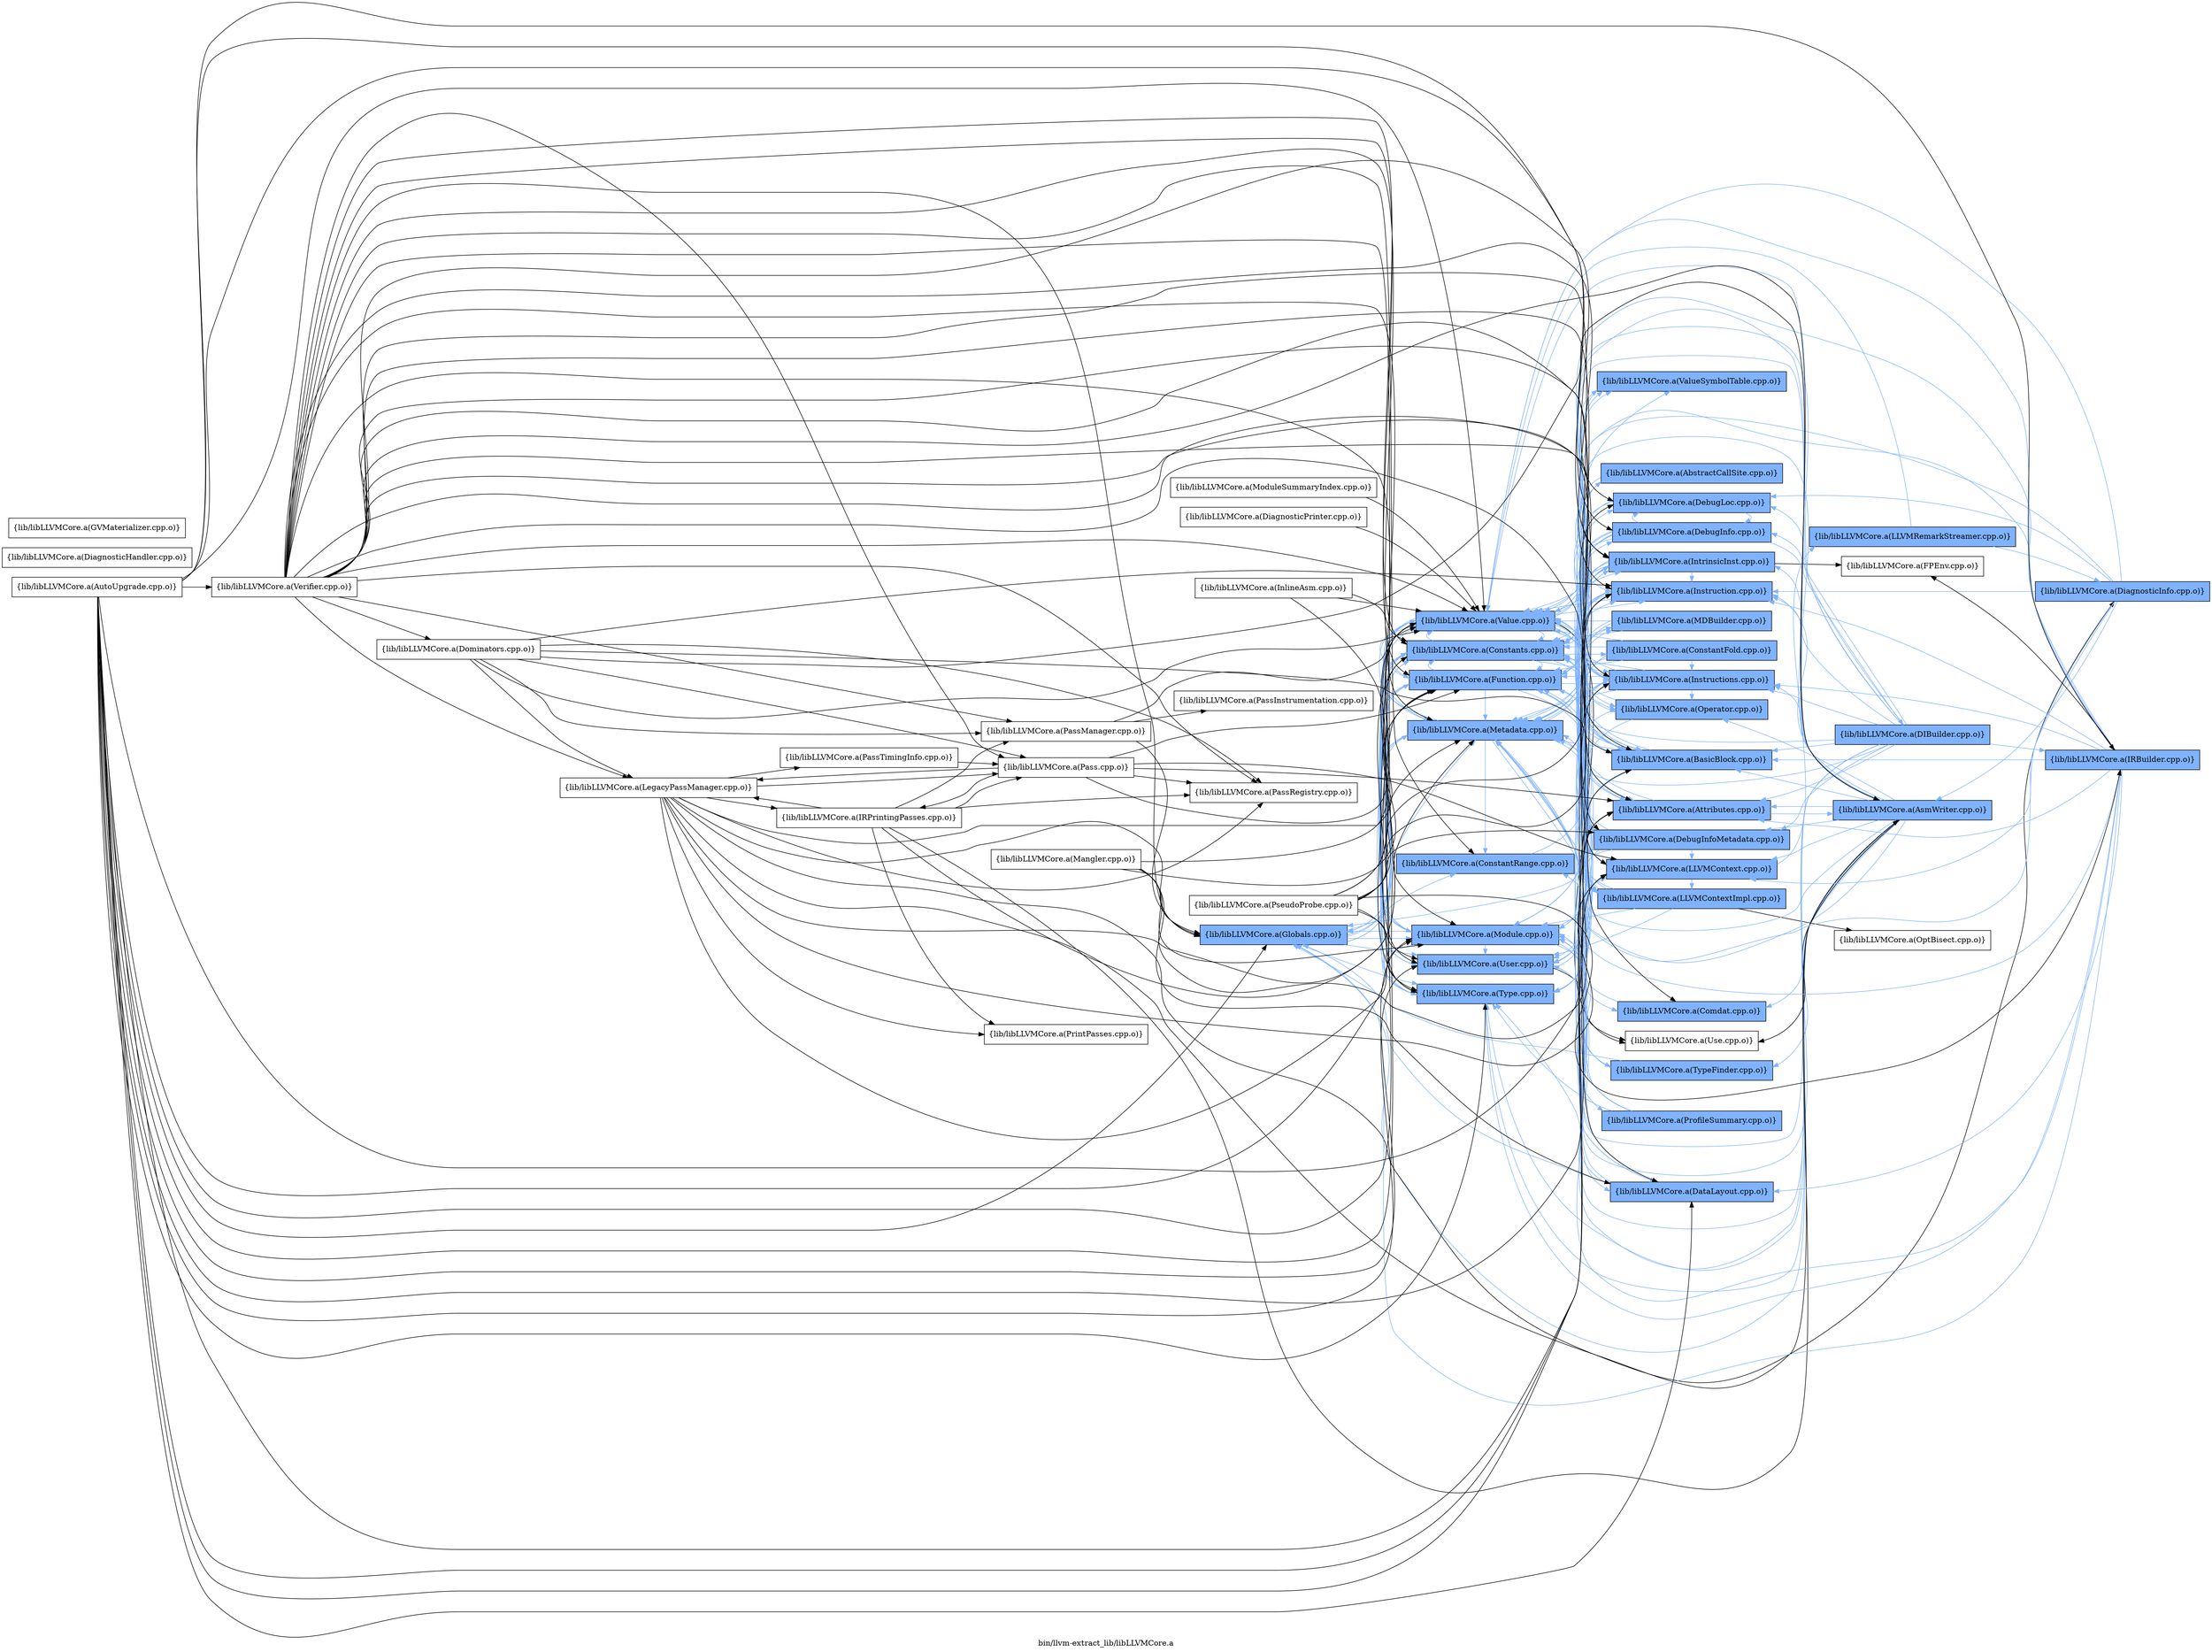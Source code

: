 digraph "bin/llvm-extract_lib/libLLVMCore.a" {
	label="bin/llvm-extract_lib/libLLVMCore.a";
	rankdir=LR;
	{ rank=same; Node0x55ceb5ce85e8;  }
	{ rank=same; Node0x55ceb5ce5258; Node0x55ceb5ce5938; Node0x55ceb5ce3728; Node0x55ceb5ce3778; Node0x55ceb5ce1c98; Node0x55ceb5ce6fb8; Node0x55ceb5ce82c8; Node0x55ceb5ce5208;  }
	{ rank=same; Node0x55ceb5cea988; Node0x55ceb5ce6158; Node0x55ceb5cea618; Node0x55ceb5ce2288; Node0x55ceb5ce6388; Node0x55ceb5ce4448; Node0x55ceb5ce39f8; Node0x55ceb5ce8368; Node0x55ceb5ceb608; Node0x55ceb5ce1ec8; Node0x55ceb5ce2b98; Node0x55ceb5ce2e18; Node0x55ceb5ce1748; Node0x55ceb5ce20a8; Node0x55ceb5ce46c8; Node0x55ceb5ce4bc8; Node0x55ceb5ce6978; Node0x55ceb5ce8bd8; Node0x55ceb5ce7af8; Node0x55ceb5ce2828;  }
	{ rank=same; Node0x55ceb5ce1f18; Node0x55ceb5ce9718; Node0x55ceb5ce4c68; Node0x55ceb5ceb248; Node0x55ceb5ce2fa8;  }
	{ rank=same; Node0x55ceb5ce85e8;  }
	{ rank=same; Node0x55ceb5ce5258; Node0x55ceb5ce5938; Node0x55ceb5ce3728; Node0x55ceb5ce3778; Node0x55ceb5ce1c98; Node0x55ceb5ce6fb8; Node0x55ceb5ce82c8; Node0x55ceb5ce5208;  }
	{ rank=same; Node0x55ceb5cea988; Node0x55ceb5ce6158; Node0x55ceb5cea618; Node0x55ceb5ce2288; Node0x55ceb5ce6388; Node0x55ceb5ce4448; Node0x55ceb5ce39f8; Node0x55ceb5ce8368; Node0x55ceb5ceb608; Node0x55ceb5ce1ec8; Node0x55ceb5ce2b98; Node0x55ceb5ce2e18; Node0x55ceb5ce1748; Node0x55ceb5ce20a8; Node0x55ceb5ce46c8; Node0x55ceb5ce4bc8; Node0x55ceb5ce6978; Node0x55ceb5ce8bd8; Node0x55ceb5ce7af8; Node0x55ceb5ce2828;  }
	{ rank=same; Node0x55ceb5ce1f18; Node0x55ceb5ce9718; Node0x55ceb5ce4c68; Node0x55ceb5ceb248; Node0x55ceb5ce2fa8;  }

	Node0x55ceb5ce85e8 [shape=record,shape=box,group=1,style=filled,fillcolor="0.600000 0.5 1",label="{lib/libLLVMCore.a(Globals.cpp.o)}"];
	Node0x55ceb5ce85e8 -> Node0x55ceb5ce5258[color="0.600000 0.5 1"];
	Node0x55ceb5ce85e8 -> Node0x55ceb5ce5938[color="0.600000 0.5 1"];
	Node0x55ceb5ce85e8 -> Node0x55ceb5ce3728[color="0.600000 0.5 1"];
	Node0x55ceb5ce85e8 -> Node0x55ceb5ce3778[color="0.600000 0.5 1"];
	Node0x55ceb5ce85e8 -> Node0x55ceb5ce1c98[color="0.600000 0.5 1"];
	Node0x55ceb5ce85e8 -> Node0x55ceb5ce6fb8[color="0.600000 0.5 1"];
	Node0x55ceb5ce85e8 -> Node0x55ceb5ce82c8[color="0.600000 0.5 1"];
	Node0x55ceb5ce85e8 -> Node0x55ceb5ce5208[color="0.600000 0.5 1"];
	Node0x55ceb5ce98f8 [shape=record,shape=box,group=0,label="{lib/libLLVMCore.a(IRPrintingPasses.cpp.o)}"];
	Node0x55ceb5ce98f8 -> Node0x55ceb5ce1f18;
	Node0x55ceb5ce98f8 -> Node0x55ceb5ce3368;
	Node0x55ceb5ce98f8 -> Node0x55ceb5cea5c8;
	Node0x55ceb5ce98f8 -> Node0x55ceb5ce9358;
	Node0x55ceb5ce98f8 -> Node0x55ceb5ceb6a8;
	Node0x55ceb5ce98f8 -> Node0x55ceb5ce7698;
	Node0x55ceb5ce98f8 -> Node0x55ceb5ce5208;
	Node0x55ceb5ce1ec8 [shape=record,shape=box,group=1,style=filled,fillcolor="0.600000 0.5 1",label="{lib/libLLVMCore.a(LLVMContext.cpp.o)}"];
	Node0x55ceb5ce1ec8 -> Node0x55ceb5ce46c8[color="0.600000 0.5 1"];
	Node0x55ceb5ce1ec8 -> Node0x55ceb5ce4c68[color="0.600000 0.5 1"];
	Node0x55ceb5ce3368 [shape=record,shape=box,group=0,label="{lib/libLLVMCore.a(LegacyPassManager.cpp.o)}"];
	Node0x55ceb5ce3368 -> Node0x55ceb5ce1f18;
	Node0x55ceb5ce3368 -> Node0x55ceb5ce3728;
	Node0x55ceb5ce3368 -> Node0x55ceb5ce85e8;
	Node0x55ceb5ce3368 -> Node0x55ceb5ce98f8;
	Node0x55ceb5ce3368 -> Node0x55ceb5ce1ec8;
	Node0x55ceb5ce3368 -> Node0x55ceb5ce22d8;
	Node0x55ceb5ce3368 -> Node0x55ceb5ce1c98;
	Node0x55ceb5ce3368 -> Node0x55ceb5cea5c8;
	Node0x55ceb5ce3368 -> Node0x55ceb5ceb6a8;
	Node0x55ceb5ce3368 -> Node0x55ceb5ceaa28;
	Node0x55ceb5ce3368 -> Node0x55ceb5ce7698;
	Node0x55ceb5ce3368 -> Node0x55ceb5ce5208;
	Node0x55ceb5ce1c98 [shape=record,shape=box,group=1,style=filled,fillcolor="0.600000 0.5 1",label="{lib/libLLVMCore.a(Module.cpp.o)}"];
	Node0x55ceb5ce1c98 -> Node0x55ceb5ce4bc8[color="0.600000 0.5 1"];
	Node0x55ceb5ce1c98 -> Node0x55ceb5ce5938[color="0.600000 0.5 1"];
	Node0x55ceb5ce1c98 -> Node0x55ceb5ce3728[color="0.600000 0.5 1"];
	Node0x55ceb5ce1c98 -> Node0x55ceb5ce39f8[color="0.600000 0.5 1"];
	Node0x55ceb5ce1c98 -> Node0x55ceb5ce85e8[color="0.600000 0.5 1"];
	Node0x55ceb5ce1c98 -> Node0x55ceb5ce1ec8[color="0.600000 0.5 1"];
	Node0x55ceb5ce1c98 -> Node0x55ceb5ce3778[color="0.600000 0.5 1"];
	Node0x55ceb5ce1c98 -> Node0x55ceb5ce6978[color="0.600000 0.5 1"];
	Node0x55ceb5ce1c98 -> Node0x55ceb5ce6fb8[color="0.600000 0.5 1"];
	Node0x55ceb5ce1c98 -> Node0x55ceb5ce8bd8[color="0.600000 0.5 1"];
	Node0x55ceb5ce1c98 -> Node0x55ceb5ce82c8[color="0.600000 0.5 1"];
	Node0x55ceb5ce1c98 -> Node0x55ceb5ce5208[color="0.600000 0.5 1"];
	Node0x55ceb5ce1c98 -> Node0x55ceb5ce2e18[color="0.600000 0.5 1"];
	Node0x55ceb5ce5208 [shape=record,shape=box,group=1,style=filled,fillcolor="0.600000 0.5 1",label="{lib/libLLVMCore.a(Value.cpp.o)}"];
	Node0x55ceb5ce5208 -> Node0x55ceb5ce6388[color="0.600000 0.5 1"];
	Node0x55ceb5ce5208 -> Node0x55ceb5ce4448[color="0.600000 0.5 1"];
	Node0x55ceb5ce5208 -> Node0x55ceb5ce5938[color="0.600000 0.5 1"];
	Node0x55ceb5ce5208 -> Node0x55ceb5ce2828[color="0.600000 0.5 1"];
	Node0x55ceb5ce5208 -> Node0x55ceb5ce3728[color="0.600000 0.5 1"];
	Node0x55ceb5ce5208 -> Node0x55ceb5ce39f8[color="0.600000 0.5 1"];
	Node0x55ceb5ce5208 -> Node0x55ceb5ce85e8[color="0.600000 0.5 1"];
	Node0x55ceb5ce5208 -> Node0x55ceb5cea618[color="0.600000 0.5 1"];
	Node0x55ceb5ce5208 -> Node0x55ceb5cea988[color="0.600000 0.5 1"];
	Node0x55ceb5ce5208 -> Node0x55ceb5ceb608[color="0.600000 0.5 1"];
	Node0x55ceb5ce5208 -> Node0x55ceb5ce1ec8[color="0.600000 0.5 1"];
	Node0x55ceb5ce5208 -> Node0x55ceb5ce46c8[color="0.600000 0.5 1"];
	Node0x55ceb5ce5208 -> Node0x55ceb5ce3778[color="0.600000 0.5 1"];
	Node0x55ceb5ce5208 -> Node0x55ceb5ce2288[color="0.600000 0.5 1"];
	Node0x55ceb5ce5208 -> Node0x55ceb5ce6fb8[color="0.600000 0.5 1"];
	Node0x55ceb5ce5208 -> Node0x55ceb5ce7af8;
	Node0x55ceb5ce5208 -> Node0x55ceb5ce82c8[color="0.600000 0.5 1"];
	Node0x55ceb5ce5208 -> Node0x55ceb5ce2e18[color="0.600000 0.5 1"];
	Node0x55ceb5cea5c8 [shape=record,shape=box,group=0,label="{lib/libLLVMCore.a(Pass.cpp.o)}"];
	Node0x55ceb5cea5c8 -> Node0x55ceb5ce6388;
	Node0x55ceb5cea5c8 -> Node0x55ceb5ce3728;
	Node0x55ceb5cea5c8 -> Node0x55ceb5ce98f8;
	Node0x55ceb5cea5c8 -> Node0x55ceb5ce1ec8;
	Node0x55ceb5cea5c8 -> Node0x55ceb5ce3368;
	Node0x55ceb5cea5c8 -> Node0x55ceb5ceb6a8;
	Node0x55ceb5cea5c8 -> Node0x55ceb5ce5208;
	Node0x55ceb5ce9358 [shape=record,shape=box,group=0,label="{lib/libLLVMCore.a(PassManager.cpp.o)}"];
	Node0x55ceb5ce9358 -> Node0x55ceb5ce85e8;
	Node0x55ceb5ce9358 -> Node0x55ceb5ceae88;
	Node0x55ceb5ce9358 -> Node0x55ceb5ce5208;
	Node0x55ceb5ceb6a8 [shape=record,shape=box,group=0,label="{lib/libLLVMCore.a(PassRegistry.cpp.o)}"];
	Node0x55ceb5ce6388 [shape=record,shape=box,group=1,style=filled,fillcolor="0.600000 0.5 1",label="{lib/libLLVMCore.a(Attributes.cpp.o)}"];
	Node0x55ceb5ce6388 -> Node0x55ceb5ce1f18[color="0.600000 0.5 1"];
	Node0x55ceb5ce6388 -> Node0x55ceb5ce3728[color="0.600000 0.5 1"];
	Node0x55ceb5ce4bc8 [shape=record,shape=box,group=1,style=filled,fillcolor="0.600000 0.5 1",label="{lib/libLLVMCore.a(Comdat.cpp.o)}"];
	Node0x55ceb5ce4bc8 -> Node0x55ceb5ce1c98[color="0.600000 0.5 1"];
	Node0x55ceb5ce5258 [shape=record,shape=box,group=1,style=filled,fillcolor="0.600000 0.5 1",label="{lib/libLLVMCore.a(ConstantRange.cpp.o)}"];
	Node0x55ceb5ce5258 -> Node0x55ceb5cea988[color="0.600000 0.5 1"];
	Node0x55ceb5ce5938 [shape=record,shape=box,group=1,style=filled,fillcolor="0.600000 0.5 1",label="{lib/libLLVMCore.a(Constants.cpp.o)}"];
	Node0x55ceb5ce5938 -> Node0x55ceb5ce6158[color="0.600000 0.5 1"];
	Node0x55ceb5ce5938 -> Node0x55ceb5ce3728[color="0.600000 0.5 1"];
	Node0x55ceb5ce5938 -> Node0x55ceb5ce85e8[color="0.600000 0.5 1"];
	Node0x55ceb5ce5938 -> Node0x55ceb5cea618[color="0.600000 0.5 1"];
	Node0x55ceb5ce5938 -> Node0x55ceb5cea988[color="0.600000 0.5 1"];
	Node0x55ceb5ce5938 -> Node0x55ceb5ce2288[color="0.600000 0.5 1"];
	Node0x55ceb5ce5938 -> Node0x55ceb5ce6fb8[color="0.600000 0.5 1"];
	Node0x55ceb5ce5938 -> Node0x55ceb5ce82c8[color="0.600000 0.5 1"];
	Node0x55ceb5ce5938 -> Node0x55ceb5ce5208[color="0.600000 0.5 1"];
	Node0x55ceb5ce20a8 [shape=record,shape=box,group=1,style=filled,fillcolor="0.600000 0.5 1",label="{lib/libLLVMCore.a(DebugLoc.cpp.o)}"];
	Node0x55ceb5ce20a8 -> Node0x55ceb5ce1748[color="0.600000 0.5 1"];
	Node0x55ceb5ce20a8 -> Node0x55ceb5ce2828[color="0.600000 0.5 1"];
	Node0x55ceb5ce20a8 -> Node0x55ceb5ce3778[color="0.600000 0.5 1"];
	Node0x55ceb5ce3728 [shape=record,shape=box,group=1,style=filled,fillcolor="0.600000 0.5 1",label="{lib/libLLVMCore.a(Function.cpp.o)}"];
	Node0x55ceb5ce3728 -> Node0x55ceb5ce6388[color="0.600000 0.5 1"];
	Node0x55ceb5ce3728 -> Node0x55ceb5ce4448[color="0.600000 0.5 1"];
	Node0x55ceb5ce3728 -> Node0x55ceb5ce5938[color="0.600000 0.5 1"];
	Node0x55ceb5ce3728 -> Node0x55ceb5ce39f8[color="0.600000 0.5 1"];
	Node0x55ceb5ce3728 -> Node0x55ceb5ce8368[color="0.600000 0.5 1"];
	Node0x55ceb5ce3728 -> Node0x55ceb5cea988[color="0.600000 0.5 1"];
	Node0x55ceb5ce3728 -> Node0x55ceb5ceb608[color="0.600000 0.5 1"];
	Node0x55ceb5ce3728 -> Node0x55ceb5ce1ec8[color="0.600000 0.5 1"];
	Node0x55ceb5ce3728 -> Node0x55ceb5ce2b98[color="0.600000 0.5 1"];
	Node0x55ceb5ce3728 -> Node0x55ceb5ce3778[color="0.600000 0.5 1"];
	Node0x55ceb5ce3728 -> Node0x55ceb5ce1c98[color="0.600000 0.5 1"];
	Node0x55ceb5ce3728 -> Node0x55ceb5ce6fb8[color="0.600000 0.5 1"];
	Node0x55ceb5ce3728 -> Node0x55ceb5ce82c8[color="0.600000 0.5 1"];
	Node0x55ceb5ce3728 -> Node0x55ceb5ce5208[color="0.600000 0.5 1"];
	Node0x55ceb5ce3728 -> Node0x55ceb5ce2e18[color="0.600000 0.5 1"];
	Node0x55ceb5cea618 [shape=record,shape=box,group=1,style=filled,fillcolor="0.600000 0.5 1",label="{lib/libLLVMCore.a(Instruction.cpp.o)}"];
	Node0x55ceb5cea618 -> Node0x55ceb5ce6388[color="0.600000 0.5 1"];
	Node0x55ceb5cea618 -> Node0x55ceb5ce4448[color="0.600000 0.5 1"];
	Node0x55ceb5cea618 -> Node0x55ceb5ce5938[color="0.600000 0.5 1"];
	Node0x55ceb5cea618 -> Node0x55ceb5cea988[color="0.600000 0.5 1"];
	Node0x55ceb5cea618 -> Node0x55ceb5ce3778[color="0.600000 0.5 1"];
	Node0x55ceb5cea618 -> Node0x55ceb5ce82c8[color="0.600000 0.5 1"];
	Node0x55ceb5cea618 -> Node0x55ceb5ce5208[color="0.600000 0.5 1"];
	Node0x55ceb5cea988 [shape=record,shape=box,group=1,style=filled,fillcolor="0.600000 0.5 1",label="{lib/libLLVMCore.a(Instructions.cpp.o)}"];
	Node0x55ceb5cea988 -> Node0x55ceb5ce6388[color="0.600000 0.5 1"];
	Node0x55ceb5cea988 -> Node0x55ceb5ce4448[color="0.600000 0.5 1"];
	Node0x55ceb5cea988 -> Node0x55ceb5ce5938[color="0.600000 0.5 1"];
	Node0x55ceb5cea988 -> Node0x55ceb5ce3728[color="0.600000 0.5 1"];
	Node0x55ceb5cea988 -> Node0x55ceb5ce39f8[color="0.600000 0.5 1"];
	Node0x55ceb5cea988 -> Node0x55ceb5cea618[color="0.600000 0.5 1"];
	Node0x55ceb5cea988 -> Node0x55ceb5ce46c8[color="0.600000 0.5 1"];
	Node0x55ceb5cea988 -> Node0x55ceb5ce2b98[color="0.600000 0.5 1"];
	Node0x55ceb5cea988 -> Node0x55ceb5ce3778[color="0.600000 0.5 1"];
	Node0x55ceb5cea988 -> Node0x55ceb5ce1c98[color="0.600000 0.5 1"];
	Node0x55ceb5cea988 -> Node0x55ceb5ce2288[color="0.600000 0.5 1"];
	Node0x55ceb5cea988 -> Node0x55ceb5ce6fb8[color="0.600000 0.5 1"];
	Node0x55ceb5cea988 -> Node0x55ceb5ce82c8[color="0.600000 0.5 1"];
	Node0x55ceb5cea988 -> Node0x55ceb5ce5208[color="0.600000 0.5 1"];
	Node0x55ceb5ce3778 [shape=record,shape=box,group=1,style=filled,fillcolor="0.600000 0.5 1",label="{lib/libLLVMCore.a(Metadata.cpp.o)}"];
	Node0x55ceb5ce3778 -> Node0x55ceb5ce5258[color="0.600000 0.5 1"];
	Node0x55ceb5ce3778 -> Node0x55ceb5ce5938[color="0.600000 0.5 1"];
	Node0x55ceb5ce3778 -> Node0x55ceb5ce1748[color="0.600000 0.5 1"];
	Node0x55ceb5ce3778 -> Node0x55ceb5ce20a8[color="0.600000 0.5 1"];
	Node0x55ceb5ce3778 -> Node0x55ceb5ce1ec8[color="0.600000 0.5 1"];
	Node0x55ceb5ce3778 -> Node0x55ceb5ce46c8[color="0.600000 0.5 1"];
	Node0x55ceb5ce3778 -> Node0x55ceb5ce2b98[color="0.600000 0.5 1"];
	Node0x55ceb5ce3778 -> Node0x55ceb5ce1c98[color="0.600000 0.5 1"];
	Node0x55ceb5ce3778 -> Node0x55ceb5ce6fb8[color="0.600000 0.5 1"];
	Node0x55ceb5ce3778 -> Node0x55ceb5ce5208[color="0.600000 0.5 1"];
	Node0x55ceb5ce29b8 [shape=record,shape=box,group=0,label="{lib/libLLVMCore.a(ModuleSummaryIndex.cpp.o)}"];
	Node0x55ceb5ce29b8 -> Node0x55ceb5ce5208;
	Node0x55ceb5ce2288 [shape=record,shape=box,group=1,style=filled,fillcolor="0.600000 0.5 1",label="{lib/libLLVMCore.a(Operator.cpp.o)}"];
	Node0x55ceb5ce2288 -> Node0x55ceb5ce5938[color="0.600000 0.5 1"];
	Node0x55ceb5ce2288 -> Node0x55ceb5ce39f8[color="0.600000 0.5 1"];
	Node0x55ceb5ce2288 -> Node0x55ceb5ce6fb8[color="0.600000 0.5 1"];
	Node0x55ceb5ce6fb8 [shape=record,shape=box,group=1,style=filled,fillcolor="0.600000 0.5 1",label="{lib/libLLVMCore.a(Type.cpp.o)}"];
	Node0x55ceb5ce6fb8 -> Node0x55ceb5ce5938[color="0.600000 0.5 1"];
	Node0x55ceb5ce82c8 [shape=record,shape=box,group=1,style=filled,fillcolor="0.600000 0.5 1",label="{lib/libLLVMCore.a(User.cpp.o)}"];
	Node0x55ceb5ce82c8 -> Node0x55ceb5ceb608[color="0.600000 0.5 1"];
	Node0x55ceb5ce82c8 -> Node0x55ceb5ce7af8;
	Node0x55ceb5ce1f18 [shape=record,shape=box,group=1,style=filled,fillcolor="0.600000 0.5 1",label="{lib/libLLVMCore.a(AsmWriter.cpp.o)}"];
	Node0x55ceb5ce1f18 -> Node0x55ceb5ce6388[color="0.600000 0.5 1"];
	Node0x55ceb5ce1f18 -> Node0x55ceb5ce4448[color="0.600000 0.5 1"];
	Node0x55ceb5ce1f18 -> Node0x55ceb5ce4bc8[color="0.600000 0.5 1"];
	Node0x55ceb5ce1f18 -> Node0x55ceb5ce5258[color="0.600000 0.5 1"];
	Node0x55ceb5ce1f18 -> Node0x55ceb5ce5938[color="0.600000 0.5 1"];
	Node0x55ceb5ce1f18 -> Node0x55ceb5ce1748[color="0.600000 0.5 1"];
	Node0x55ceb5ce1f18 -> Node0x55ceb5ce3728[color="0.600000 0.5 1"];
	Node0x55ceb5ce1f18 -> Node0x55ceb5ce85e8[color="0.600000 0.5 1"];
	Node0x55ceb5ce1f18 -> Node0x55ceb5cea618[color="0.600000 0.5 1"];
	Node0x55ceb5ce1f18 -> Node0x55ceb5cea988[color="0.600000 0.5 1"];
	Node0x55ceb5ce1f18 -> Node0x55ceb5ceb608[color="0.600000 0.5 1"];
	Node0x55ceb5ce1f18 -> Node0x55ceb5ce1ec8[color="0.600000 0.5 1"];
	Node0x55ceb5ce1f18 -> Node0x55ceb5ce3778[color="0.600000 0.5 1"];
	Node0x55ceb5ce1f18 -> Node0x55ceb5ce1c98[color="0.600000 0.5 1"];
	Node0x55ceb5ce1f18 -> Node0x55ceb5ce2288[color="0.600000 0.5 1"];
	Node0x55ceb5ce1f18 -> Node0x55ceb5ce6fb8[color="0.600000 0.5 1"];
	Node0x55ceb5ce1f18 -> Node0x55ceb5ce8bd8[color="0.600000 0.5 1"];
	Node0x55ceb5ce1f18 -> Node0x55ceb5ce7af8;
	Node0x55ceb5ce1f18 -> Node0x55ceb5ce82c8[color="0.600000 0.5 1"];
	Node0x55ceb5ce1f18 -> Node0x55ceb5ce5208[color="0.600000 0.5 1"];
	Node0x55ceb5ce7af8 [shape=record,shape=box,group=0,label="{lib/libLLVMCore.a(Use.cpp.o)}"];
	Node0x55ceb5ce4448 [shape=record,shape=box,group=1,style=filled,fillcolor="0.600000 0.5 1",label="{lib/libLLVMCore.a(BasicBlock.cpp.o)}"];
	Node0x55ceb5ce4448 -> Node0x55ceb5ce5938[color="0.600000 0.5 1"];
	Node0x55ceb5ce4448 -> Node0x55ceb5cea618[color="0.600000 0.5 1"];
	Node0x55ceb5ce4448 -> Node0x55ceb5cea988[color="0.600000 0.5 1"];
	Node0x55ceb5ce4448 -> Node0x55ceb5ce3778[color="0.600000 0.5 1"];
	Node0x55ceb5ce4448 -> Node0x55ceb5ce6fb8[color="0.600000 0.5 1"];
	Node0x55ceb5ce4448 -> Node0x55ceb5ce82c8[color="0.600000 0.5 1"];
	Node0x55ceb5ce4448 -> Node0x55ceb5ce5208[color="0.600000 0.5 1"];
	Node0x55ceb5ce4448 -> Node0x55ceb5ce2e18[color="0.600000 0.5 1"];
	Node0x55ceb5ce1748 [shape=record,shape=box,group=1,style=filled,fillcolor="0.600000 0.5 1",label="{lib/libLLVMCore.a(DebugInfoMetadata.cpp.o)}"];
	Node0x55ceb5ce1748 -> Node0x55ceb5ce5938[color="0.600000 0.5 1"];
	Node0x55ceb5ce1748 -> Node0x55ceb5ce1ec8[color="0.600000 0.5 1"];
	Node0x55ceb5ce1748 -> Node0x55ceb5ce46c8[color="0.600000 0.5 1"];
	Node0x55ceb5ce1748 -> Node0x55ceb5ce3778[color="0.600000 0.5 1"];
	Node0x55ceb5ce1748 -> Node0x55ceb5ce6fb8[color="0.600000 0.5 1"];
	Node0x55ceb5ceb608 [shape=record,shape=box,group=1,style=filled,fillcolor="0.600000 0.5 1",label="{lib/libLLVMCore.a(IntrinsicInst.cpp.o)}"];
	Node0x55ceb5ceb608 -> Node0x55ceb5ce4448[color="0.600000 0.5 1"];
	Node0x55ceb5ceb608 -> Node0x55ceb5ce5938[color="0.600000 0.5 1"];
	Node0x55ceb5ceb608 -> Node0x55ceb5ce1748[color="0.600000 0.5 1"];
	Node0x55ceb5ceb608 -> Node0x55ceb5ce39f8[color="0.600000 0.5 1"];
	Node0x55ceb5ceb608 -> Node0x55ceb5ce9718;
	Node0x55ceb5ceb608 -> Node0x55ceb5cea618[color="0.600000 0.5 1"];
	Node0x55ceb5ceb608 -> Node0x55ceb5cea988[color="0.600000 0.5 1"];
	Node0x55ceb5ceb608 -> Node0x55ceb5ce3778[color="0.600000 0.5 1"];
	Node0x55ceb5ceb608 -> Node0x55ceb5ce1c98[color="0.600000 0.5 1"];
	Node0x55ceb5ceb608 -> Node0x55ceb5ce6fb8[color="0.600000 0.5 1"];
	Node0x55ceb5ceb608 -> Node0x55ceb5ce82c8[color="0.600000 0.5 1"];
	Node0x55ceb5ceb608 -> Node0x55ceb5ce5208[color="0.600000 0.5 1"];
	Node0x55ceb5ce8bd8 [shape=record,shape=box,group=1,style=filled,fillcolor="0.600000 0.5 1",label="{lib/libLLVMCore.a(TypeFinder.cpp.o)}"];
	Node0x55ceb5ce8bd8 -> Node0x55ceb5ce3728[color="0.600000 0.5 1"];
	Node0x55ceb5ce8bd8 -> Node0x55ceb5ce85e8[color="0.600000 0.5 1"];
	Node0x55ceb5ce8bd8 -> Node0x55ceb5ce3778[color="0.600000 0.5 1"];
	Node0x55ceb5ce2e18 [shape=record,shape=box,group=1,style=filled,fillcolor="0.600000 0.5 1",label="{lib/libLLVMCore.a(ValueSymbolTable.cpp.o)}"];
	Node0x55ceb5ce2e18 -> Node0x55ceb5ce5208[color="0.600000 0.5 1"];
	Node0x55ceb5ce6158 [shape=record,shape=box,group=1,style=filled,fillcolor="0.600000 0.5 1",label="{lib/libLLVMCore.a(ConstantFold.cpp.o)}"];
	Node0x55ceb5ce6158 -> Node0x55ceb5ce5938[color="0.600000 0.5 1"];
	Node0x55ceb5ce6158 -> Node0x55ceb5ce3728[color="0.600000 0.5 1"];
	Node0x55ceb5ce6158 -> Node0x55ceb5ce85e8[color="0.600000 0.5 1"];
	Node0x55ceb5ce6158 -> Node0x55ceb5cea988[color="0.600000 0.5 1"];
	Node0x55ceb5ce6158 -> Node0x55ceb5ce1c98[color="0.600000 0.5 1"];
	Node0x55ceb5ce6158 -> Node0x55ceb5ce2288[color="0.600000 0.5 1"];
	Node0x55ceb5ce6158 -> Node0x55ceb5ce6fb8[color="0.600000 0.5 1"];
	Node0x55ceb5ce6158 -> Node0x55ceb5ce5208[color="0.600000 0.5 1"];
	Node0x55ceb5ce46c8 [shape=record,shape=box,group=1,style=filled,fillcolor="0.600000 0.5 1",label="{lib/libLLVMCore.a(LLVMContextImpl.cpp.o)}"];
	Node0x55ceb5ce46c8 -> Node0x55ceb5ce5938[color="0.600000 0.5 1"];
	Node0x55ceb5ce46c8 -> Node0x55ceb5ce1748[color="0.600000 0.5 1"];
	Node0x55ceb5ce46c8 -> Node0x55ceb5ce3778[color="0.600000 0.5 1"];
	Node0x55ceb5ce46c8 -> Node0x55ceb5ce1c98[color="0.600000 0.5 1"];
	Node0x55ceb5ce46c8 -> Node0x55ceb5ceb248;
	Node0x55ceb5ce46c8 -> Node0x55ceb5ce82c8[color="0.600000 0.5 1"];
	Node0x55ceb5ce46c8 -> Node0x55ceb5ce5208[color="0.600000 0.5 1"];
	Node0x55ceb5ce2828 [shape=record,shape=box,group=1,style=filled,fillcolor="0.600000 0.5 1",label="{lib/libLLVMCore.a(DebugInfo.cpp.o)}"];
	Node0x55ceb5ce2828 -> Node0x55ceb5ce1748[color="0.600000 0.5 1"];
	Node0x55ceb5ce2828 -> Node0x55ceb5ce20a8[color="0.600000 0.5 1"];
	Node0x55ceb5ce2828 -> Node0x55ceb5ce2fa8[color="0.600000 0.5 1"];
	Node0x55ceb5ce2828 -> Node0x55ceb5ce3728[color="0.600000 0.5 1"];
	Node0x55ceb5ce2828 -> Node0x55ceb5cea618[color="0.600000 0.5 1"];
	Node0x55ceb5ce2828 -> Node0x55ceb5ce3778[color="0.600000 0.5 1"];
	Node0x55ceb5ce2828 -> Node0x55ceb5ce1c98[color="0.600000 0.5 1"];
	Node0x55ceb5ce2828 -> Node0x55ceb5ce5208[color="0.600000 0.5 1"];
	Node0x55ceb5ce2fa8 [shape=record,shape=box,group=1,style=filled,fillcolor="0.600000 0.5 1",label="{lib/libLLVMCore.a(DIBuilder.cpp.o)}"];
	Node0x55ceb5ce2fa8 -> Node0x55ceb5ce6388[color="0.600000 0.5 1"];
	Node0x55ceb5ce2fa8 -> Node0x55ceb5ce4448[color="0.600000 0.5 1"];
	Node0x55ceb5ce2fa8 -> Node0x55ceb5ce5938[color="0.600000 0.5 1"];
	Node0x55ceb5ce2fa8 -> Node0x55ceb5ce1748[color="0.600000 0.5 1"];
	Node0x55ceb5ce2fa8 -> Node0x55ceb5ce20a8[color="0.600000 0.5 1"];
	Node0x55ceb5ce2fa8 -> Node0x55ceb5ce2828[color="0.600000 0.5 1"];
	Node0x55ceb5ce2fa8 -> Node0x55ceb5ce3728[color="0.600000 0.5 1"];
	Node0x55ceb5ce2fa8 -> Node0x55ceb5ce8b38[color="0.600000 0.5 1"];
	Node0x55ceb5ce2fa8 -> Node0x55ceb5cea618[color="0.600000 0.5 1"];
	Node0x55ceb5ce2fa8 -> Node0x55ceb5cea988[color="0.600000 0.5 1"];
	Node0x55ceb5ce2fa8 -> Node0x55ceb5ce3778[color="0.600000 0.5 1"];
	Node0x55ceb5ce2fa8 -> Node0x55ceb5ce1c98[color="0.600000 0.5 1"];
	Node0x55ceb5ce2fa8 -> Node0x55ceb5ce6fb8[color="0.600000 0.5 1"];
	Node0x55ceb5ce2fa8 -> Node0x55ceb5ce82c8[color="0.600000 0.5 1"];
	Node0x55ceb5ce2fa8 -> Node0x55ceb5ce5208[color="0.600000 0.5 1"];
	Node0x55ceb5ce8b38 [shape=record,shape=box,group=1,style=filled,fillcolor="0.600000 0.5 1",label="{lib/libLLVMCore.a(IRBuilder.cpp.o)}"];
	Node0x55ceb5ce8b38 -> Node0x55ceb5ce6388[color="0.600000 0.5 1"];
	Node0x55ceb5ce8b38 -> Node0x55ceb5ce4448[color="0.600000 0.5 1"];
	Node0x55ceb5ce8b38 -> Node0x55ceb5ce5938[color="0.600000 0.5 1"];
	Node0x55ceb5ce8b38 -> Node0x55ceb5ce3728[color="0.600000 0.5 1"];
	Node0x55ceb5ce8b38 -> Node0x55ceb5ce39f8[color="0.600000 0.5 1"];
	Node0x55ceb5ce8b38 -> Node0x55ceb5ce85e8[color="0.600000 0.5 1"];
	Node0x55ceb5ce8b38 -> Node0x55ceb5ce9718;
	Node0x55ceb5ce8b38 -> Node0x55ceb5cea618[color="0.600000 0.5 1"];
	Node0x55ceb5ce8b38 -> Node0x55ceb5cea988[color="0.600000 0.5 1"];
	Node0x55ceb5ce8b38 -> Node0x55ceb5ce3778[color="0.600000 0.5 1"];
	Node0x55ceb5ce8b38 -> Node0x55ceb5ce6fb8[color="0.600000 0.5 1"];
	Node0x55ceb5ce8b38 -> Node0x55ceb5ce82c8[color="0.600000 0.5 1"];
	Node0x55ceb5ce8b38 -> Node0x55ceb5ce5208[color="0.600000 0.5 1"];
	Node0x55ceb5ce39f8 [shape=record,shape=box,group=1,style=filled,fillcolor="0.600000 0.5 1",label="{lib/libLLVMCore.a(DataLayout.cpp.o)}"];
	Node0x55ceb5ce39f8 -> Node0x55ceb5ce85e8[color="0.600000 0.5 1"];
	Node0x55ceb5ce39f8 -> Node0x55ceb5ce1c98[color="0.600000 0.5 1"];
	Node0x55ceb5ce39f8 -> Node0x55ceb5ce6fb8[color="0.600000 0.5 1"];
	Node0x55ceb5ce8368 [shape=record,shape=box,group=1,style=filled,fillcolor="0.600000 0.5 1",label="{lib/libLLVMCore.a(AbstractCallSite.cpp.o)}"];
	Node0x55ceb5ce8368 -> Node0x55ceb5ce5938[color="0.600000 0.5 1"];
	Node0x55ceb5ce8368 -> Node0x55ceb5cea988[color="0.600000 0.5 1"];
	Node0x55ceb5ce8368 -> Node0x55ceb5ce3778[color="0.600000 0.5 1"];
	Node0x55ceb5ce8368 -> Node0x55ceb5ce82c8[color="0.600000 0.5 1"];
	Node0x55ceb5ce2b98 [shape=record,shape=box,group=1,style=filled,fillcolor="0.600000 0.5 1",label="{lib/libLLVMCore.a(MDBuilder.cpp.o)}"];
	Node0x55ceb5ce2b98 -> Node0x55ceb5ce5938[color="0.600000 0.5 1"];
	Node0x55ceb5ce2b98 -> Node0x55ceb5ce3778[color="0.600000 0.5 1"];
	Node0x55ceb5ce2b98 -> Node0x55ceb5ce6fb8[color="0.600000 0.5 1"];
	Node0x55ceb5ce2b98 -> Node0x55ceb5ce5208[color="0.600000 0.5 1"];
	Node0x55ceb5ce9718 [shape=record,shape=box,group=0,label="{lib/libLLVMCore.a(FPEnv.cpp.o)}"];
	Node0x55ceb5ce7698 [shape=record,shape=box,group=0,label="{lib/libLLVMCore.a(PrintPasses.cpp.o)}"];
	Node0x55ceb5ce4c68 [shape=record,shape=box,group=1,style=filled,fillcolor="0.600000 0.5 1",label="{lib/libLLVMCore.a(LLVMRemarkStreamer.cpp.o)}"];
	Node0x55ceb5ce4c68 -> Node0x55ceb5ce22d8[color="0.600000 0.5 1"];
	Node0x55ceb5ce4c68 -> Node0x55ceb5ce5208[color="0.600000 0.5 1"];
	Node0x55ceb5ce2648 [shape=record,shape=box,group=0,label="{lib/libLLVMCore.a(DiagnosticPrinter.cpp.o)}"];
	Node0x55ceb5ce2648 -> Node0x55ceb5ce5208;
	Node0x55ceb5ce22d8 [shape=record,shape=box,group=1,style=filled,fillcolor="0.600000 0.5 1",label="{lib/libLLVMCore.a(DiagnosticInfo.cpp.o)}"];
	Node0x55ceb5ce22d8 -> Node0x55ceb5ce1f18[color="0.600000 0.5 1"];
	Node0x55ceb5ce22d8 -> Node0x55ceb5ce20a8[color="0.600000 0.5 1"];
	Node0x55ceb5ce22d8 -> Node0x55ceb5ce3728[color="0.600000 0.5 1"];
	Node0x55ceb5ce22d8 -> Node0x55ceb5cea618[color="0.600000 0.5 1"];
	Node0x55ceb5ce22d8 -> Node0x55ceb5ce1ec8[color="0.600000 0.5 1"];
	Node0x55ceb5ce22d8 -> Node0x55ceb5ce3778[color="0.600000 0.5 1"];
	Node0x55ceb5ce22d8 -> Node0x55ceb5ce5208[color="0.600000 0.5 1"];
	Node0x55ceb5ceb248 [shape=record,shape=box,group=0,label="{lib/libLLVMCore.a(OptBisect.cpp.o)}"];
	Node0x55ceb5ce3fe8 [shape=record,shape=box,group=0,label="{lib/libLLVMCore.a(DiagnosticHandler.cpp.o)}"];
	Node0x55ceb5ceaa28 [shape=record,shape=box,group=0,label="{lib/libLLVMCore.a(PassTimingInfo.cpp.o)}"];
	Node0x55ceb5ceaa28 -> Node0x55ceb5cea5c8;
	Node0x55ceb5ce6978 [shape=record,shape=box,group=1,style=filled,fillcolor="0.600000 0.5 1",label="{lib/libLLVMCore.a(ProfileSummary.cpp.o)}"];
	Node0x55ceb5ce6978 -> Node0x55ceb5ce5938[color="0.600000 0.5 1"];
	Node0x55ceb5ce6978 -> Node0x55ceb5ce3778[color="0.600000 0.5 1"];
	Node0x55ceb5ce6978 -> Node0x55ceb5ce6fb8[color="0.600000 0.5 1"];
	Node0x55ceb5ceae88 [shape=record,shape=box,group=0,label="{lib/libLLVMCore.a(PassInstrumentation.cpp.o)}"];
	Node0x55ceb5ce6428 [shape=record,shape=box,group=0,label="{lib/libLLVMCore.a(AutoUpgrade.cpp.o)}"];
	Node0x55ceb5ce6428 -> Node0x55ceb5ce6388;
	Node0x55ceb5ce6428 -> Node0x55ceb5ce4448;
	Node0x55ceb5ce6428 -> Node0x55ceb5ce5938;
	Node0x55ceb5ce6428 -> Node0x55ceb5ce2828;
	Node0x55ceb5ce6428 -> Node0x55ceb5ce3728;
	Node0x55ceb5ce6428 -> Node0x55ceb5ce39f8;
	Node0x55ceb5ce6428 -> Node0x55ceb5ce85e8;
	Node0x55ceb5ce6428 -> Node0x55ceb5ce8b38;
	Node0x55ceb5ce6428 -> Node0x55ceb5cea618;
	Node0x55ceb5ce6428 -> Node0x55ceb5cea988;
	Node0x55ceb5ce6428 -> Node0x55ceb5ceb608;
	Node0x55ceb5ce6428 -> Node0x55ceb5ce1ec8;
	Node0x55ceb5ce6428 -> Node0x55ceb5ce3778;
	Node0x55ceb5ce6428 -> Node0x55ceb5ce1c98;
	Node0x55ceb5ce6428 -> Node0x55ceb5ce6fb8;
	Node0x55ceb5ce6428 -> Node0x55ceb5ce82c8;
	Node0x55ceb5ce6428 -> Node0x55ceb5ce5208;
	Node0x55ceb5ce6428 -> Node0x55ceb5ce48a8;
	Node0x55ceb5ce7648 [shape=record,shape=box,group=0,label="{lib/libLLVMCore.a(InlineAsm.cpp.o)}"];
	Node0x55ceb5ce7648 -> Node0x55ceb5ce5938;
	Node0x55ceb5ce7648 -> Node0x55ceb5ce6fb8;
	Node0x55ceb5ce7648 -> Node0x55ceb5ce5208;
	Node0x55ceb5ce48a8 [shape=record,shape=box,group=0,label="{lib/libLLVMCore.a(Verifier.cpp.o)}"];
	Node0x55ceb5ce48a8 -> Node0x55ceb5ce1f18;
	Node0x55ceb5ce48a8 -> Node0x55ceb5ce6388;
	Node0x55ceb5ce48a8 -> Node0x55ceb5ce4448;
	Node0x55ceb5ce48a8 -> Node0x55ceb5ce4bc8;
	Node0x55ceb5ce48a8 -> Node0x55ceb5ce5258;
	Node0x55ceb5ce48a8 -> Node0x55ceb5ce5938;
	Node0x55ceb5ce48a8 -> Node0x55ceb5ce1748;
	Node0x55ceb5ce48a8 -> Node0x55ceb5ce20a8;
	Node0x55ceb5ce48a8 -> Node0x55ceb5ce3728;
	Node0x55ceb5ce48a8 -> Node0x55ceb5ce39f8;
	Node0x55ceb5ce48a8 -> Node0x55ceb5ce85e8;
	Node0x55ceb5ce48a8 -> Node0x55ceb5cea618;
	Node0x55ceb5ce48a8 -> Node0x55ceb5cea988;
	Node0x55ceb5ce48a8 -> Node0x55ceb5ceb608;
	Node0x55ceb5ce48a8 -> Node0x55ceb5ce1ec8;
	Node0x55ceb5ce48a8 -> Node0x55ceb5ce3368;
	Node0x55ceb5ce48a8 -> Node0x55ceb5ce3778;
	Node0x55ceb5ce48a8 -> Node0x55ceb5ce1c98;
	Node0x55ceb5ce48a8 -> Node0x55ceb5cea5c8;
	Node0x55ceb5ce48a8 -> Node0x55ceb5ce9358;
	Node0x55ceb5ce48a8 -> Node0x55ceb5ceb6a8;
	Node0x55ceb5ce48a8 -> Node0x55ceb5ce6fb8;
	Node0x55ceb5ce48a8 -> Node0x55ceb5ce82c8;
	Node0x55ceb5ce48a8 -> Node0x55ceb5ce5208;
	Node0x55ceb5ce48a8 -> Node0x55ceb5ce5ed8;
	Node0x55ceb5ce5ed8 [shape=record,shape=box,group=0,label="{lib/libLLVMCore.a(Dominators.cpp.o)}"];
	Node0x55ceb5ce5ed8 -> Node0x55ceb5ce1f18;
	Node0x55ceb5ce5ed8 -> Node0x55ceb5ce4448;
	Node0x55ceb5ce5ed8 -> Node0x55ceb5cea618;
	Node0x55ceb5ce5ed8 -> Node0x55ceb5ce3368;
	Node0x55ceb5ce5ed8 -> Node0x55ceb5cea5c8;
	Node0x55ceb5ce5ed8 -> Node0x55ceb5ce9358;
	Node0x55ceb5ce5ed8 -> Node0x55ceb5ceb6a8;
	Node0x55ceb5ce5ed8 -> Node0x55ceb5ce5208;
	Node0x55ceb5ce70a8 [shape=record,shape=box,group=0,label="{lib/libLLVMCore.a(PseudoProbe.cpp.o)}"];
	Node0x55ceb5ce70a8 -> Node0x55ceb5ce5938;
	Node0x55ceb5ce70a8 -> Node0x55ceb5ce1748;
	Node0x55ceb5ce70a8 -> Node0x55ceb5ce20a8;
	Node0x55ceb5ce70a8 -> Node0x55ceb5ce8b38;
	Node0x55ceb5ce70a8 -> Node0x55ceb5cea618;
	Node0x55ceb5ce70a8 -> Node0x55ceb5ce3778;
	Node0x55ceb5ce70a8 -> Node0x55ceb5ce6fb8;
	Node0x55ceb5ce70a8 -> Node0x55ceb5ce82c8;
	Node0x55ceb5ce70a8 -> Node0x55ceb5ce5208;
	Node0x55ceb5ce2d78 [shape=record,shape=box,group=0,label="{lib/libLLVMCore.a(Mangler.cpp.o)}"];
	Node0x55ceb5ce2d78 -> Node0x55ceb5ce6388;
	Node0x55ceb5ce2d78 -> Node0x55ceb5ce3728;
	Node0x55ceb5ce2d78 -> Node0x55ceb5ce39f8;
	Node0x55ceb5ce2d78 -> Node0x55ceb5ce85e8;
	Node0x55ceb5ce2d78 -> Node0x55ceb5ce1c98;
	Node0x55ceb5ce2d78 -> Node0x55ceb5ce5208;
	Node0x55ceb5ce53e8 [shape=record,shape=box,group=0,label="{lib/libLLVMCore.a(GVMaterializer.cpp.o)}"];
}
